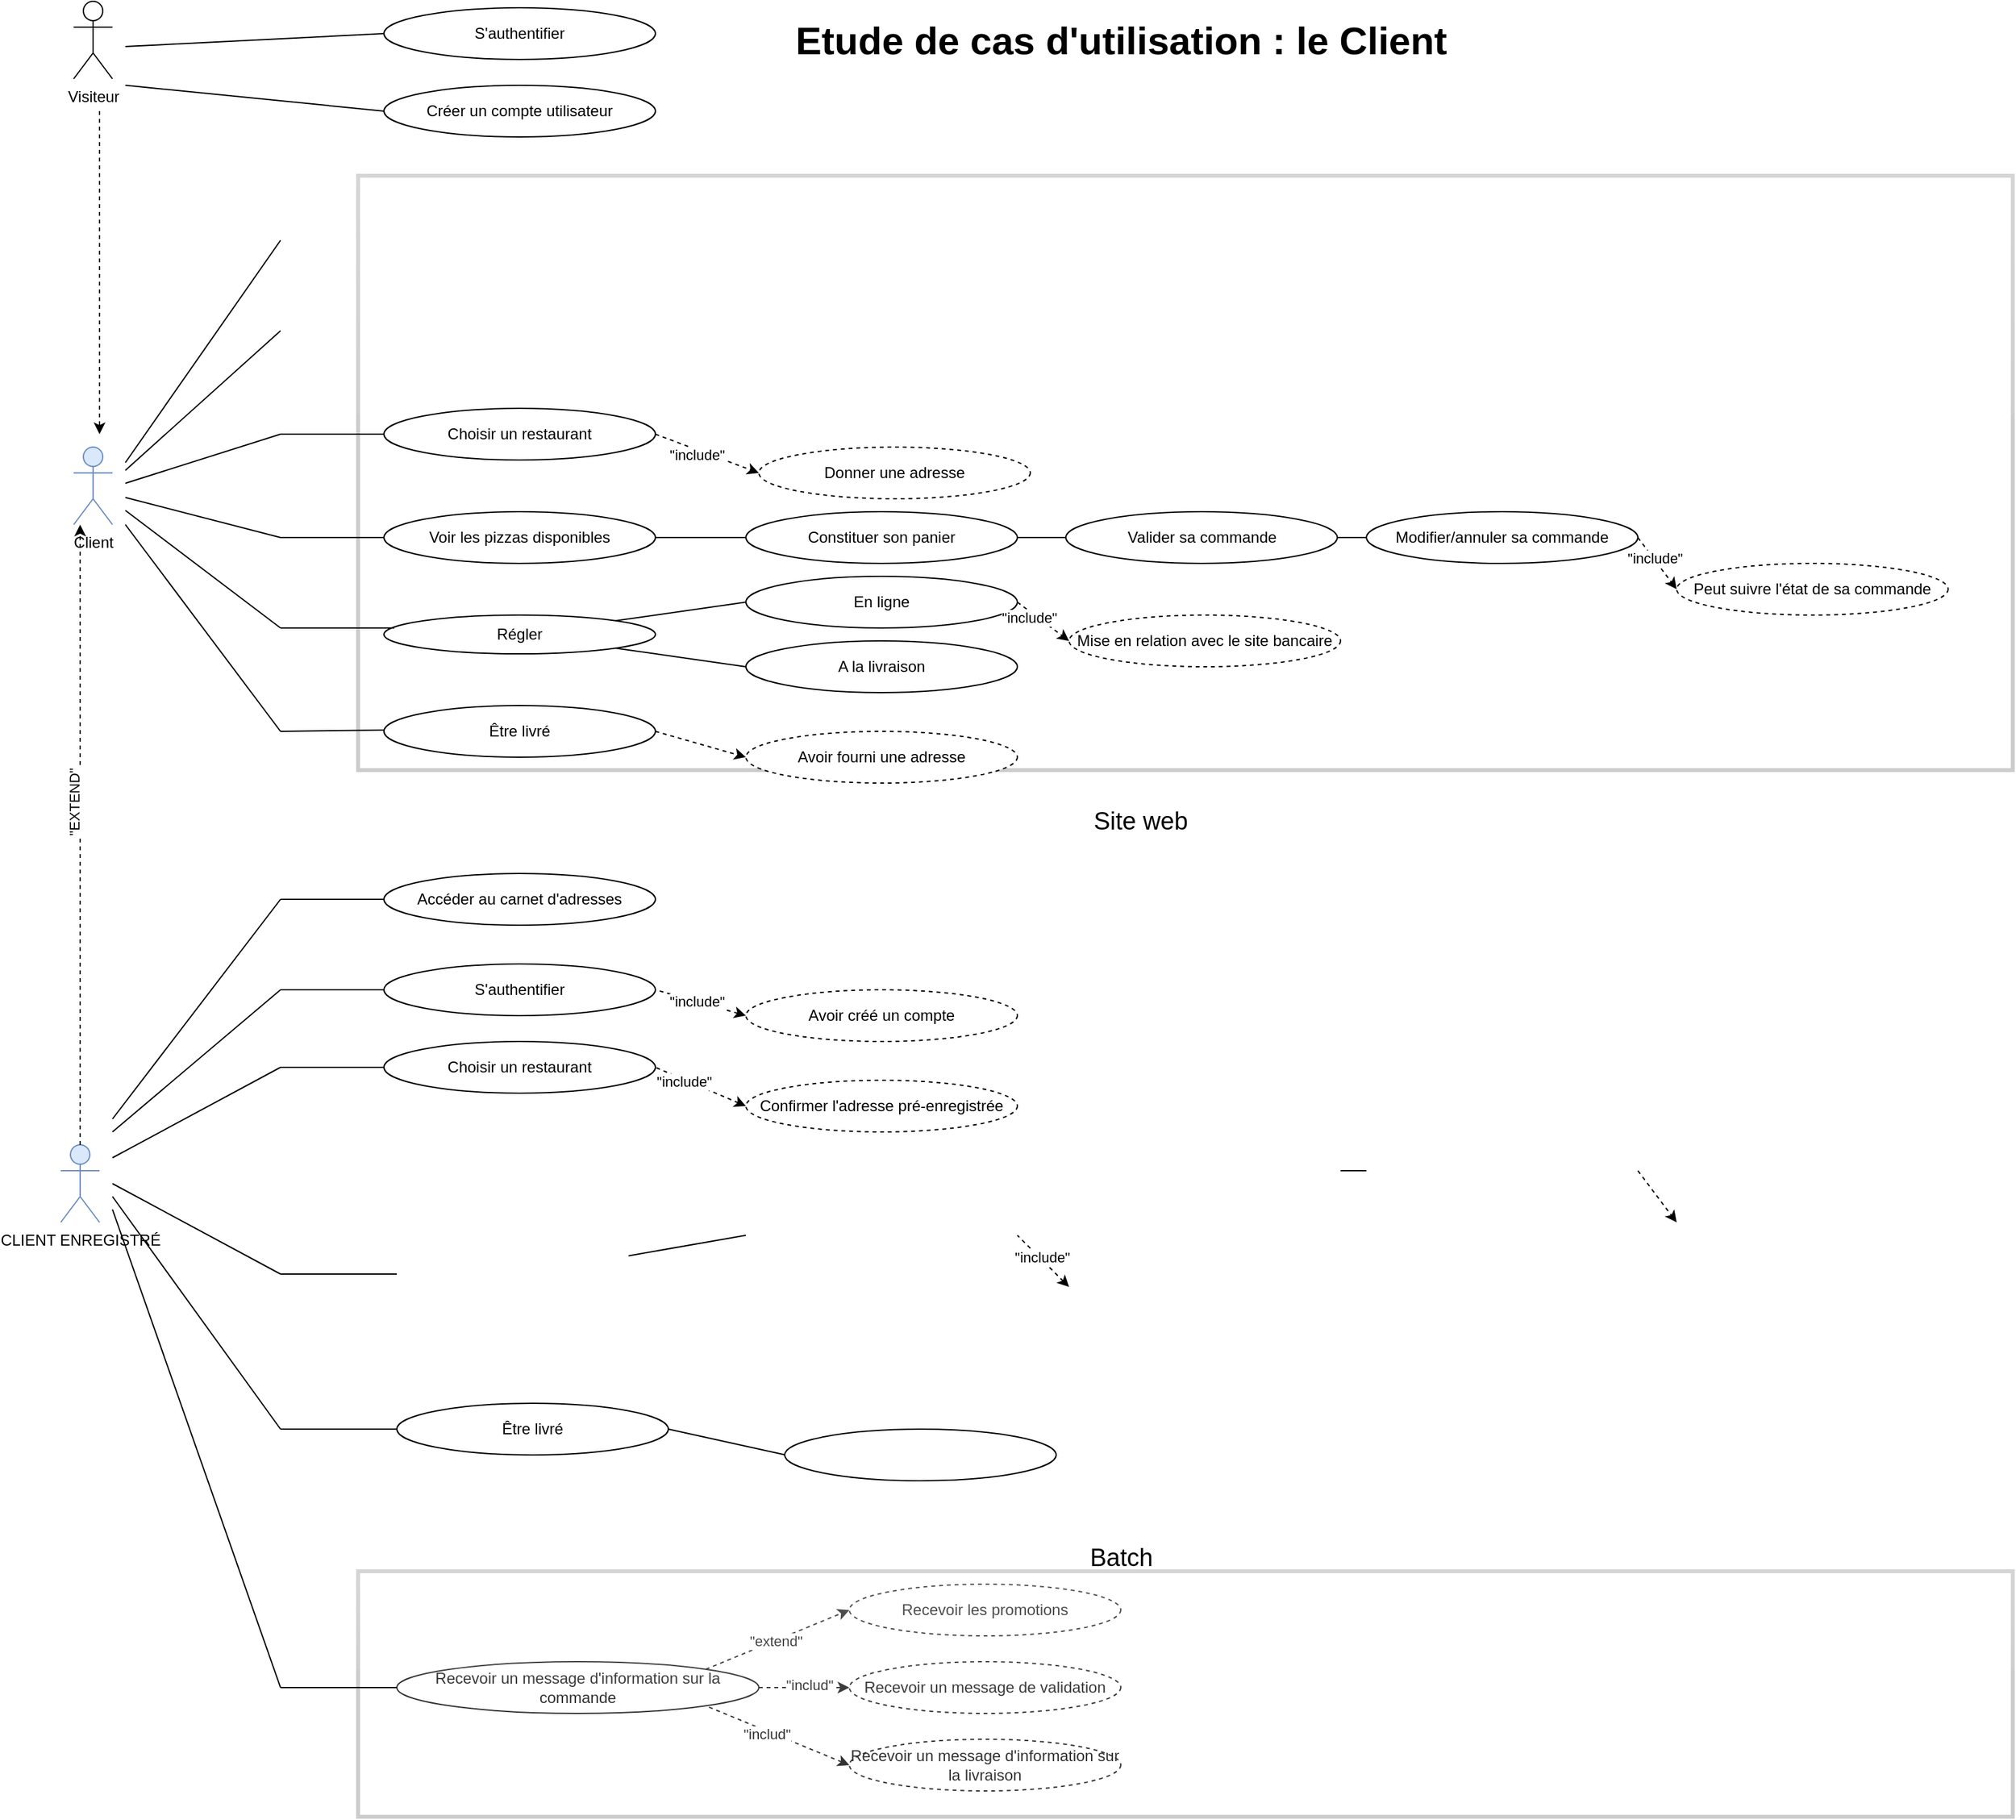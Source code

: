 <mxfile version="13.0.3" type="github">
  <diagram id="K9GapVBDPHIvFuJplNbO" name="Page-1">
    <mxGraphModel dx="1773" dy="1691" grid="1" gridSize="10" guides="1" tooltips="1" connect="1" arrows="1" fold="1" page="1" pageScale="1" pageWidth="827" pageHeight="1169" math="0" shadow="0">
      <root>
        <mxCell id="0" />
        <mxCell id="1" parent="0" />
        <mxCell id="OG27PFwJGwJHBfuaEuk7-60" value="" style="rounded=0;whiteSpace=wrap;html=1;fillColor=#ffffff;strokeWidth=3;strokeColor=#000000;opacity=20;glass=1;perimeterSpacing=0;" parent="1" vertex="1">
          <mxGeometry x="260" y="-470" width="1280" height="460" as="geometry" />
        </mxCell>
        <mxCell id="MGfbBTOL-nACpGUUXOaL-1" value="CLIENT ENREGISTRÉ" style="shape=umlActor;verticalLabelPosition=bottom;labelBackgroundColor=#ffffff;verticalAlign=top;html=1;outlineConnect=0;fillColor=#dae8fc;strokeColor=#6c8ebf;" parent="1" vertex="1">
          <mxGeometry x="30" y="280" width="30" height="60" as="geometry" />
        </mxCell>
        <mxCell id="MGfbBTOL-nACpGUUXOaL-4" value="" style="endArrow=none;html=1;endFill=0;" parent="1" edge="1">
          <mxGeometry width="50" height="50" relative="1" as="geometry">
            <mxPoint x="70" y="260" as="sourcePoint" />
            <mxPoint x="200" y="90" as="targetPoint" />
          </mxGeometry>
        </mxCell>
        <mxCell id="MGfbBTOL-nACpGUUXOaL-7" value="" style="endArrow=none;html=1;endFill=0;entryX=0;entryY=0.5;entryDx=0;entryDy=0;" parent="1" target="MGfbBTOL-nACpGUUXOaL-9" edge="1">
          <mxGeometry width="50" height="50" relative="1" as="geometry">
            <mxPoint x="200" y="90" as="sourcePoint" />
            <mxPoint x="280" y="80" as="targetPoint" />
          </mxGeometry>
        </mxCell>
        <mxCell id="MGfbBTOL-nACpGUUXOaL-9" value="Accéder au carnet d&#39;adresses" style="ellipse;whiteSpace=wrap;html=1;" parent="1" vertex="1">
          <mxGeometry x="280" y="70" width="210" height="40" as="geometry" />
        </mxCell>
        <mxCell id="MGfbBTOL-nACpGUUXOaL-14" value="" style="endArrow=none;dashed=1;html=1;entryX=1;entryY=0.5;entryDx=0;entryDy=0;endFill=0;startArrow=classic;startFill=1;exitX=0;exitY=0.5;exitDx=0;exitDy=0;" parent="1" source="MGfbBTOL-nACpGUUXOaL-62" target="MGfbBTOL-nACpGUUXOaL-34" edge="1">
          <mxGeometry width="50" height="50" relative="1" as="geometry">
            <mxPoint x="530" y="210" as="sourcePoint" />
            <mxPoint x="490" y="155" as="targetPoint" />
          </mxGeometry>
        </mxCell>
        <mxCell id="MGfbBTOL-nACpGUUXOaL-16" value="&quot;include&quot;" style="edgeLabel;html=1;align=center;verticalAlign=middle;resizable=0;points=[];" parent="MGfbBTOL-nACpGUUXOaL-14" vertex="1" connectable="0">
          <mxGeometry x="0.514" relative="1" as="geometry">
            <mxPoint x="14.99" y="3.74" as="offset" />
          </mxGeometry>
        </mxCell>
        <mxCell id="MGfbBTOL-nACpGUUXOaL-34" value="S&#39;authentifier" style="ellipse;whiteSpace=wrap;html=1;" parent="1" vertex="1">
          <mxGeometry x="280" y="140" width="210" height="40" as="geometry" />
        </mxCell>
        <mxCell id="MGfbBTOL-nACpGUUXOaL-38" value="" style="endArrow=none;html=1;" parent="1" edge="1">
          <mxGeometry width="50" height="50" relative="1" as="geometry">
            <mxPoint x="70" y="270" as="sourcePoint" />
            <mxPoint x="200" y="160" as="targetPoint" />
          </mxGeometry>
        </mxCell>
        <mxCell id="MGfbBTOL-nACpGUUXOaL-62" value="Avoir créé un compte" style="ellipse;whiteSpace=wrap;html=1;dashed=1;" parent="1" vertex="1">
          <mxGeometry x="560" y="160" width="210" height="40" as="geometry" />
        </mxCell>
        <mxCell id="MGfbBTOL-nACpGUUXOaL-67" value="" style="endArrow=classic;dashed=1;html=1;exitX=1;exitY=0.5;exitDx=0;exitDy=0;entryX=0;entryY=0.5;entryDx=0;entryDy=0;startArrow=none;startFill=0;endFill=1;" parent="1" edge="1">
          <mxGeometry width="50" height="50" relative="1" as="geometry">
            <mxPoint x="1250" y="300" as="sourcePoint" />
            <mxPoint x="1280" y="340" as="targetPoint" />
          </mxGeometry>
        </mxCell>
        <mxCell id="MGfbBTOL-nACpGUUXOaL-71" value="" style="endArrow=none;html=1;exitX=0;exitY=0.5;exitDx=0;exitDy=0;" parent="1" edge="1">
          <mxGeometry width="50" height="50" relative="1" as="geometry">
            <mxPoint x="290" y="380" as="sourcePoint" />
            <mxPoint x="200" y="380" as="targetPoint" />
          </mxGeometry>
        </mxCell>
        <mxCell id="MGfbBTOL-nACpGUUXOaL-76" value="" style="endArrow=none;html=1;entryX=1;entryY=0.5;entryDx=0;entryDy=0;exitX=0;exitY=0.5;exitDx=0;exitDy=0;" parent="1" edge="1">
          <mxGeometry width="50" height="50" relative="1" as="geometry">
            <mxPoint x="1040" y="300" as="sourcePoint" />
            <mxPoint x="1020" y="300" as="targetPoint" />
          </mxGeometry>
        </mxCell>
        <mxCell id="MGfbBTOL-nACpGUUXOaL-79" value="" style="endArrow=none;html=1;exitX=1;exitY=0;exitDx=0;exitDy=0;entryX=0;entryY=0.5;entryDx=0;entryDy=0;" parent="1" edge="1">
          <mxGeometry width="50" height="50" relative="1" as="geometry">
            <mxPoint x="469.246" y="365.858" as="sourcePoint" />
            <mxPoint x="560" y="350" as="targetPoint" />
          </mxGeometry>
        </mxCell>
        <mxCell id="MGfbBTOL-nACpGUUXOaL-80" value="" style="endArrow=none;html=1;exitX=1;exitY=0.5;exitDx=0;exitDy=0;entryX=0;entryY=0.5;entryDx=0;entryDy=0;" parent="1" source="MGfbBTOL-nACpGUUXOaL-94" edge="1">
          <mxGeometry width="50" height="50" relative="1" as="geometry">
            <mxPoint x="499.996" y="504.142" as="sourcePoint" />
            <mxPoint x="590.75" y="520" as="targetPoint" />
          </mxGeometry>
        </mxCell>
        <mxCell id="MGfbBTOL-nACpGUUXOaL-85" value="" style="endArrow=none;dashed=1;html=1;entryX=1;entryY=0.5;entryDx=0;entryDy=0;exitX=0;exitY=0.5;exitDx=0;exitDy=0;endFill=0;startArrow=classic;startFill=1;" parent="1" edge="1">
          <mxGeometry width="50" height="50" relative="1" as="geometry">
            <mxPoint x="810" y="390" as="sourcePoint" />
            <mxPoint x="770" y="350" as="targetPoint" />
          </mxGeometry>
        </mxCell>
        <mxCell id="MGfbBTOL-nACpGUUXOaL-86" value="&quot;include&quot;" style="edgeLabel;html=1;align=center;verticalAlign=middle;resizable=0;points=[];" parent="MGfbBTOL-nACpGUUXOaL-85" vertex="1" connectable="0">
          <mxGeometry x="-0.338" y="-1" relative="1" as="geometry">
            <mxPoint x="-8.88" y="-9.33" as="offset" />
          </mxGeometry>
        </mxCell>
        <mxCell id="MGfbBTOL-nACpGUUXOaL-90" value="" style="endArrow=none;html=1;entryX=0;entryY=0.5;entryDx=0;entryDy=0;" parent="1" target="MGfbBTOL-nACpGUUXOaL-94" edge="1">
          <mxGeometry width="50" height="50" relative="1" as="geometry">
            <mxPoint x="200" y="500" as="sourcePoint" />
            <mxPoint x="280" y="310" as="targetPoint" />
          </mxGeometry>
        </mxCell>
        <mxCell id="MGfbBTOL-nACpGUUXOaL-94" value="Être livré" style="ellipse;whiteSpace=wrap;html=1;" parent="1" vertex="1">
          <mxGeometry x="290" y="480" width="210" height="40" as="geometry" />
        </mxCell>
        <mxCell id="MGfbBTOL-nACpGUUXOaL-97" value="" style="endArrow=none;html=1;entryX=0;entryY=0.5;entryDx=0;entryDy=0;" parent="1" target="MGfbBTOL-nACpGUUXOaL-34" edge="1">
          <mxGeometry width="50" height="50" relative="1" as="geometry">
            <mxPoint x="200" y="160" as="sourcePoint" />
            <mxPoint x="420" y="240" as="targetPoint" />
          </mxGeometry>
        </mxCell>
        <mxCell id="MGfbBTOL-nACpGUUXOaL-99" value="Choisir un restaurant" style="ellipse;whiteSpace=wrap;html=1;" parent="1" vertex="1">
          <mxGeometry x="280" y="200" width="210" height="40" as="geometry" />
        </mxCell>
        <mxCell id="MGfbBTOL-nACpGUUXOaL-110" value="Confirmer l&#39;adresse pré-enregistrée" style="ellipse;whiteSpace=wrap;html=1;dashed=1;" parent="1" vertex="1">
          <mxGeometry x="560" y="230" width="210" height="40" as="geometry" />
        </mxCell>
        <mxCell id="MGfbBTOL-nACpGUUXOaL-101" value="" style="endArrow=none;html=1;entryX=0;entryY=0.5;entryDx=0;entryDy=0;" parent="1" target="MGfbBTOL-nACpGUUXOaL-99" edge="1">
          <mxGeometry width="50" height="50" relative="1" as="geometry">
            <mxPoint x="200" y="220" as="sourcePoint" />
            <mxPoint x="420" y="240" as="targetPoint" />
          </mxGeometry>
        </mxCell>
        <mxCell id="MGfbBTOL-nACpGUUXOaL-102" value="" style="endArrow=none;html=1;" parent="1" edge="1">
          <mxGeometry width="50" height="50" relative="1" as="geometry">
            <mxPoint x="70" y="290" as="sourcePoint" />
            <mxPoint x="200" y="220" as="targetPoint" />
          </mxGeometry>
        </mxCell>
        <mxCell id="MGfbBTOL-nACpGUUXOaL-113" value="" style="endArrow=none;html=1;dashed=1;entryX=1;entryY=0.5;entryDx=0;entryDy=0;exitX=0;exitY=0.5;exitDx=0;exitDy=0;startArrow=classic;startFill=1;" parent="1" source="MGfbBTOL-nACpGUUXOaL-110" target="MGfbBTOL-nACpGUUXOaL-99" edge="1">
          <mxGeometry width="50" height="50" relative="1" as="geometry">
            <mxPoint x="500" y="340" as="sourcePoint" />
            <mxPoint x="550" y="290" as="targetPoint" />
          </mxGeometry>
        </mxCell>
        <mxCell id="MGfbBTOL-nACpGUUXOaL-114" value="&quot;include&quot;" style="edgeLabel;html=1;align=center;verticalAlign=middle;resizable=0;points=[];" parent="MGfbBTOL-nACpGUUXOaL-113" vertex="1" connectable="0">
          <mxGeometry x="0.379" y="2" relative="1" as="geometry">
            <mxPoint x="1" as="offset" />
          </mxGeometry>
        </mxCell>
        <mxCell id="MGfbBTOL-nACpGUUXOaL-124" value="" style="endArrow=none;html=1;" parent="1" edge="1">
          <mxGeometry width="50" height="50" relative="1" as="geometry">
            <mxPoint x="200" y="380" as="sourcePoint" />
            <mxPoint x="70" y="310" as="targetPoint" />
          </mxGeometry>
        </mxCell>
        <mxCell id="MGfbBTOL-nACpGUUXOaL-125" value="" style="endArrow=none;html=1;" parent="1" edge="1">
          <mxGeometry width="50" height="50" relative="1" as="geometry">
            <mxPoint x="200" y="500" as="sourcePoint" />
            <mxPoint x="70" y="320" as="targetPoint" />
          </mxGeometry>
        </mxCell>
        <mxCell id="MGfbBTOL-nACpGUUXOaL-126" value="&lt;font size=&quot;1&quot;&gt;&lt;b style=&quot;font-size: 30px&quot;&gt;Etude de cas d&#39;utilisation : le Client&lt;/b&gt;&lt;/font&gt;" style="text;html=1;strokeColor=none;fillColor=#ffffff;align=center;verticalAlign=middle;whiteSpace=wrap;rounded=0;" parent="1" vertex="1">
          <mxGeometry x="572.5" y="-600" width="555" height="50" as="geometry" />
        </mxCell>
        <mxCell id="MGfbBTOL-nACpGUUXOaL-130" value="&lt;font style=&quot;font-size: 19px&quot;&gt;Site web&lt;/font&gt;" style="text;html=1;align=center;verticalAlign=middle;resizable=0;points=[];autosize=1;" parent="1" vertex="1">
          <mxGeometry x="820" y="20" width="90" height="20" as="geometry" />
        </mxCell>
        <mxCell id="MGfbBTOL-nACpGUUXOaL-135" value="Recevoir un message d&#39;information sur la commande" style="ellipse;whiteSpace=wrap;html=1;" parent="1" vertex="1">
          <mxGeometry x="290" y="680" width="280" height="40" as="geometry" />
        </mxCell>
        <mxCell id="MGfbBTOL-nACpGUUXOaL-137" value="" style="endArrow=none;html=1;" parent="1" edge="1">
          <mxGeometry width="50" height="50" relative="1" as="geometry">
            <mxPoint x="70" y="330" as="sourcePoint" />
            <mxPoint x="200" y="700" as="targetPoint" />
          </mxGeometry>
        </mxCell>
        <mxCell id="MGfbBTOL-nACpGUUXOaL-139" value="" style="endArrow=classic;dashed=1;html=1;exitX=1;exitY=0;exitDx=0;exitDy=0;entryX=0;entryY=0.5;entryDx=0;entryDy=0;endFill=1;" parent="1" source="MGfbBTOL-nACpGUUXOaL-135" target="MGfbBTOL-nACpGUUXOaL-140" edge="1">
          <mxGeometry width="50" height="50" relative="1" as="geometry">
            <mxPoint x="670" y="700" as="sourcePoint" />
            <mxPoint x="660" y="620" as="targetPoint" />
          </mxGeometry>
        </mxCell>
        <mxCell id="MGfbBTOL-nACpGUUXOaL-141" value="&quot;extend&quot;" style="edgeLabel;html=1;align=center;verticalAlign=middle;resizable=0;points=[];" parent="MGfbBTOL-nACpGUUXOaL-139" vertex="1" connectable="0">
          <mxGeometry x="-0.031" relative="1" as="geometry">
            <mxPoint as="offset" />
          </mxGeometry>
        </mxCell>
        <mxCell id="MGfbBTOL-nACpGUUXOaL-140" value="Recevoir les promotions" style="ellipse;whiteSpace=wrap;html=1;dashed=1;" parent="1" vertex="1">
          <mxGeometry x="640" y="620" width="210" height="40" as="geometry" />
        </mxCell>
        <mxCell id="MGfbBTOL-nACpGUUXOaL-143" value="Recevoir un message de validation&lt;br&gt;" style="ellipse;whiteSpace=wrap;html=1;dashed=1;" parent="1" vertex="1">
          <mxGeometry x="640" y="680" width="210" height="40" as="geometry" />
        </mxCell>
        <mxCell id="MGfbBTOL-nACpGUUXOaL-144" value="" style="endArrow=classic;dashed=1;html=1;entryX=0;entryY=0.5;entryDx=0;entryDy=0;exitX=1;exitY=0.5;exitDx=0;exitDy=0;startArrow=none;startFill=0;endFill=1;" parent="1" source="MGfbBTOL-nACpGUUXOaL-135" target="MGfbBTOL-nACpGUUXOaL-143" edge="1">
          <mxGeometry width="50" height="50" relative="1" as="geometry">
            <mxPoint x="480" y="630" as="sourcePoint" />
            <mxPoint x="530" y="580" as="targetPoint" />
          </mxGeometry>
        </mxCell>
        <mxCell id="MGfbBTOL-nACpGUUXOaL-145" value="&quot;includ&quot;" style="edgeLabel;html=1;align=center;verticalAlign=middle;resizable=0;points=[];" parent="MGfbBTOL-nACpGUUXOaL-144" vertex="1" connectable="0">
          <mxGeometry x="0.107" y="2" relative="1" as="geometry">
            <mxPoint as="offset" />
          </mxGeometry>
        </mxCell>
        <mxCell id="MGfbBTOL-nACpGUUXOaL-146" value="" style="endArrow=none;dashed=1;html=1;entryX=1;entryY=1;entryDx=0;entryDy=0;endFill=0;startArrow=classic;startFill=1;exitX=0;exitY=0.5;exitDx=0;exitDy=0;" parent="1" source="MGfbBTOL-nACpGUUXOaL-147" target="MGfbBTOL-nACpGUUXOaL-135" edge="1">
          <mxGeometry width="50" height="50" relative="1" as="geometry">
            <mxPoint x="630" y="720" as="sourcePoint" />
            <mxPoint x="710" y="520" as="targetPoint" />
          </mxGeometry>
        </mxCell>
        <mxCell id="MGfbBTOL-nACpGUUXOaL-148" value="&quot;includ&quot;" style="edgeLabel;html=1;align=center;verticalAlign=middle;resizable=0;points=[];" parent="MGfbBTOL-nACpGUUXOaL-146" vertex="1" connectable="0">
          <mxGeometry x="0.138" y="2" relative="1" as="geometry">
            <mxPoint as="offset" />
          </mxGeometry>
        </mxCell>
        <mxCell id="MGfbBTOL-nACpGUUXOaL-147" value="Recevoir un message d&#39;information sur la livraison" style="ellipse;whiteSpace=wrap;html=1;dashed=1;" parent="1" vertex="1">
          <mxGeometry x="640" y="740" width="210" height="40" as="geometry" />
        </mxCell>
        <mxCell id="MGfbBTOL-nACpGUUXOaL-149" value="" style="rounded=0;whiteSpace=wrap;html=1;fillColor=#ffffff;strokeWidth=3;strokeColor=#000000;opacity=20;glass=1;perimeterSpacing=0;" parent="1" vertex="1">
          <mxGeometry x="260" y="610" width="1280" height="190" as="geometry" />
        </mxCell>
        <mxCell id="MGfbBTOL-nACpGUUXOaL-150" value="&lt;font style=&quot;font-size: 19px&quot;&gt;Batch&lt;/font&gt;" style="text;html=1;align=center;verticalAlign=middle;resizable=0;points=[];autosize=1;" parent="1" vertex="1">
          <mxGeometry x="820" y="590" width="60" height="20" as="geometry" />
        </mxCell>
        <mxCell id="MGfbBTOL-nACpGUUXOaL-151" value="" style="endArrow=none;html=1;exitX=0;exitY=0.5;exitDx=0;exitDy=0;" parent="1" source="MGfbBTOL-nACpGUUXOaL-135" edge="1">
          <mxGeometry width="50" height="50" relative="1" as="geometry">
            <mxPoint x="580" y="600" as="sourcePoint" />
            <mxPoint x="200" y="700" as="targetPoint" />
          </mxGeometry>
        </mxCell>
        <mxCell id="OG27PFwJGwJHBfuaEuk7-4" value="" style="endArrow=none;html=1;" parent="1" edge="1">
          <mxGeometry width="50" height="50" relative="1" as="geometry">
            <mxPoint x="80" y="-200" as="sourcePoint" />
            <mxPoint x="200" y="-40" as="targetPoint" />
          </mxGeometry>
        </mxCell>
        <mxCell id="OG27PFwJGwJHBfuaEuk7-5" value="" style="endArrow=none;html=1;" parent="1" edge="1">
          <mxGeometry width="50" height="50" relative="1" as="geometry">
            <mxPoint x="200" y="-40" as="sourcePoint" />
            <mxPoint x="280" y="-41" as="targetPoint" />
          </mxGeometry>
        </mxCell>
        <mxCell id="OG27PFwJGwJHBfuaEuk7-6" value="Créer un compte utilisateur" style="ellipse;whiteSpace=wrap;html=1;" parent="1" vertex="1">
          <mxGeometry x="280" y="-540" width="210" height="40" as="geometry" />
        </mxCell>
        <mxCell id="OG27PFwJGwJHBfuaEuk7-8" value="S&#39;authentifier" style="ellipse;whiteSpace=wrap;html=1;" parent="1" vertex="1">
          <mxGeometry x="280" y="-600" width="210" height="40" as="geometry" />
        </mxCell>
        <mxCell id="OG27PFwJGwJHBfuaEuk7-9" value="Choisir un restaurant" style="ellipse;whiteSpace=wrap;html=1;" parent="1" vertex="1">
          <mxGeometry x="280" y="-290" width="210" height="40" as="geometry" />
        </mxCell>
        <mxCell id="OG27PFwJGwJHBfuaEuk7-10" value="Donner une adresse" style="ellipse;whiteSpace=wrap;html=1;dashed=1;" parent="1" vertex="1">
          <mxGeometry x="570" y="-260" width="210" height="40" as="geometry" />
        </mxCell>
        <mxCell id="OG27PFwJGwJHBfuaEuk7-14" value="" style="edgeStyle=orthogonalEdgeStyle;rounded=0;orthogonalLoop=1;jettySize=auto;html=1;endArrow=none;endFill=0;" parent="1" source="OG27PFwJGwJHBfuaEuk7-12" target="OG27PFwJGwJHBfuaEuk7-13" edge="1">
          <mxGeometry relative="1" as="geometry" />
        </mxCell>
        <mxCell id="OG27PFwJGwJHBfuaEuk7-12" value="Voir les pizzas disponibles" style="ellipse;whiteSpace=wrap;html=1;" parent="1" vertex="1">
          <mxGeometry x="280" y="-210" width="210" height="40" as="geometry" />
        </mxCell>
        <mxCell id="OG27PFwJGwJHBfuaEuk7-13" value="Constituer son panier" style="ellipse;whiteSpace=wrap;html=1;" parent="1" vertex="1">
          <mxGeometry x="560" y="-210" width="210" height="40" as="geometry" />
        </mxCell>
        <mxCell id="OG27PFwJGwJHBfuaEuk7-21" value="" style="edgeStyle=orthogonalEdgeStyle;rounded=0;orthogonalLoop=1;jettySize=auto;html=1;endArrow=none;endFill=0;" parent="1" source="OG27PFwJGwJHBfuaEuk7-16" target="OG27PFwJGwJHBfuaEuk7-20" edge="1">
          <mxGeometry relative="1" as="geometry" />
        </mxCell>
        <mxCell id="OG27PFwJGwJHBfuaEuk7-16" value="Valider sa commande" style="ellipse;whiteSpace=wrap;html=1;" parent="1" vertex="1">
          <mxGeometry x="807.5" y="-210" width="210" height="40" as="geometry" />
        </mxCell>
        <mxCell id="OG27PFwJGwJHBfuaEuk7-20" value="Modifier/annuler sa commande" style="ellipse;whiteSpace=wrap;html=1;" parent="1" vertex="1">
          <mxGeometry x="1040" y="-210" width="210" height="40" as="geometry" />
        </mxCell>
        <mxCell id="OG27PFwJGwJHBfuaEuk7-19" value="" style="endArrow=none;html=1;entryX=0;entryY=0.5;entryDx=0;entryDy=0;exitX=1;exitY=0.5;exitDx=0;exitDy=0;" parent="1" source="OG27PFwJGwJHBfuaEuk7-13" target="OG27PFwJGwJHBfuaEuk7-16" edge="1">
          <mxGeometry width="50" height="50" relative="1" as="geometry">
            <mxPoint x="690" y="90" as="sourcePoint" />
            <mxPoint x="740" y="40" as="targetPoint" />
          </mxGeometry>
        </mxCell>
        <mxCell id="OG27PFwJGwJHBfuaEuk7-22" value="Peut suivre l&#39;état de sa commande" style="ellipse;whiteSpace=wrap;html=1;dashed=1;" parent="1" vertex="1">
          <mxGeometry x="1280" y="-170" width="210" height="40" as="geometry" />
        </mxCell>
        <mxCell id="OG27PFwJGwJHBfuaEuk7-23" value="" style="endArrow=classic;html=1;entryX=0;entryY=0.5;entryDx=0;entryDy=0;exitX=1;exitY=0.5;exitDx=0;exitDy=0;dashed=1;" parent="1" source="OG27PFwJGwJHBfuaEuk7-20" target="OG27PFwJGwJHBfuaEuk7-22" edge="1">
          <mxGeometry width="50" height="50" relative="1" as="geometry">
            <mxPoint x="1140" y="130" as="sourcePoint" />
            <mxPoint x="1190" y="80" as="targetPoint" />
          </mxGeometry>
        </mxCell>
        <mxCell id="OG27PFwJGwJHBfuaEuk7-35" value="&quot;include&quot;" style="edgeLabel;html=1;align=center;verticalAlign=middle;resizable=0;points=[];" parent="OG27PFwJGwJHBfuaEuk7-23" vertex="1" connectable="0">
          <mxGeometry x="-0.176" y="1" relative="1" as="geometry">
            <mxPoint as="offset" />
          </mxGeometry>
        </mxCell>
        <mxCell id="OG27PFwJGwJHBfuaEuk7-24" value="Régler" style="ellipse;whiteSpace=wrap;html=1;" parent="1" vertex="1">
          <mxGeometry x="280" y="-130" width="210" height="30" as="geometry" />
        </mxCell>
        <mxCell id="OG27PFwJGwJHBfuaEuk7-25" value="En ligne" style="ellipse;whiteSpace=wrap;html=1;" parent="1" vertex="1">
          <mxGeometry x="560" y="-160" width="210" height="40" as="geometry" />
        </mxCell>
        <mxCell id="OG27PFwJGwJHBfuaEuk7-27" value="A la livraison" style="ellipse;whiteSpace=wrap;html=1;" parent="1" vertex="1">
          <mxGeometry x="560" y="-110" width="210" height="40" as="geometry" />
        </mxCell>
        <mxCell id="OG27PFwJGwJHBfuaEuk7-28" value="" style="endArrow=none;html=1;entryX=0;entryY=0.5;entryDx=0;entryDy=0;exitX=1;exitY=0;exitDx=0;exitDy=0;" parent="1" source="OG27PFwJGwJHBfuaEuk7-24" target="OG27PFwJGwJHBfuaEuk7-25" edge="1">
          <mxGeometry width="50" height="50" relative="1" as="geometry">
            <mxPoint x="590" y="-150" as="sourcePoint" />
            <mxPoint x="640" y="-200" as="targetPoint" />
          </mxGeometry>
        </mxCell>
        <mxCell id="OG27PFwJGwJHBfuaEuk7-30" value="" style="endArrow=none;html=1;exitX=1;exitY=1;exitDx=0;exitDy=0;entryX=0;entryY=0.5;entryDx=0;entryDy=0;" parent="1" source="OG27PFwJGwJHBfuaEuk7-24" target="OG27PFwJGwJHBfuaEuk7-27" edge="1">
          <mxGeometry width="50" height="50" relative="1" as="geometry">
            <mxPoint x="590" y="-170" as="sourcePoint" />
            <mxPoint x="640" y="-220" as="targetPoint" />
          </mxGeometry>
        </mxCell>
        <mxCell id="OG27PFwJGwJHBfuaEuk7-31" value="Mise en relation avec le site bancaire" style="ellipse;whiteSpace=wrap;html=1;dashed=1;" parent="1" vertex="1">
          <mxGeometry x="810" y="-130" width="210" height="40" as="geometry" />
        </mxCell>
        <mxCell id="OG27PFwJGwJHBfuaEuk7-33" value="" style="endArrow=classic;html=1;entryX=0;entryY=0.5;entryDx=0;entryDy=0;exitX=1;exitY=0.5;exitDx=0;exitDy=0;dashed=1;" parent="1" source="OG27PFwJGwJHBfuaEuk7-25" target="OG27PFwJGwJHBfuaEuk7-31" edge="1">
          <mxGeometry width="50" height="50" relative="1" as="geometry">
            <mxPoint x="890" y="-20" as="sourcePoint" />
            <mxPoint x="940" y="-70" as="targetPoint" />
          </mxGeometry>
        </mxCell>
        <mxCell id="OG27PFwJGwJHBfuaEuk7-34" value="&quot;include&quot;" style="edgeLabel;html=1;align=center;verticalAlign=middle;resizable=0;points=[];" parent="OG27PFwJGwJHBfuaEuk7-33" vertex="1" connectable="0">
          <mxGeometry x="-0.428" y="-4" relative="1" as="geometry">
            <mxPoint as="offset" />
          </mxGeometry>
        </mxCell>
        <mxCell id="OG27PFwJGwJHBfuaEuk7-36" value="Être livré" style="ellipse;whiteSpace=wrap;html=1;" parent="1" vertex="1">
          <mxGeometry x="280" y="-60" width="210" height="40" as="geometry" />
        </mxCell>
        <mxCell id="OG27PFwJGwJHBfuaEuk7-38" value="Avoir fourni une adresse" style="ellipse;whiteSpace=wrap;html=1;dashed=1;" parent="1" vertex="1">
          <mxGeometry x="560" y="-40" width="210" height="40" as="geometry" />
        </mxCell>
        <mxCell id="OG27PFwJGwJHBfuaEuk7-39" value="" style="endArrow=classic;dashed=1;html=1;exitX=1;exitY=0.5;exitDx=0;exitDy=0;entryX=0;entryY=0.5;entryDx=0;entryDy=0;endFill=1;" parent="1" source="OG27PFwJGwJHBfuaEuk7-36" target="OG27PFwJGwJHBfuaEuk7-38" edge="1">
          <mxGeometry width="50" height="50" relative="1" as="geometry">
            <mxPoint x="690" y="-210" as="sourcePoint" />
            <mxPoint x="550" y="-20" as="targetPoint" />
          </mxGeometry>
        </mxCell>
        <mxCell id="OG27PFwJGwJHBfuaEuk7-42" value="" style="endArrow=none;html=1;entryX=0;entryY=0.5;entryDx=0;entryDy=0;" parent="1" target="OG27PFwJGwJHBfuaEuk7-9" edge="1">
          <mxGeometry width="50" height="50" relative="1" as="geometry">
            <mxPoint x="200" y="-270" as="sourcePoint" />
            <mxPoint x="460" y="-250" as="targetPoint" />
          </mxGeometry>
        </mxCell>
        <mxCell id="OG27PFwJGwJHBfuaEuk7-43" value="" style="endArrow=none;html=1;entryX=0;entryY=0.5;entryDx=0;entryDy=0;" parent="1" target="OG27PFwJGwJHBfuaEuk7-12" edge="1">
          <mxGeometry width="50" height="50" relative="1" as="geometry">
            <mxPoint x="200" y="-190" as="sourcePoint" />
            <mxPoint x="460" y="-250" as="targetPoint" />
          </mxGeometry>
        </mxCell>
        <mxCell id="OG27PFwJGwJHBfuaEuk7-45" value="" style="endArrow=none;html=1;" parent="1" edge="1">
          <mxGeometry width="50" height="50" relative="1" as="geometry">
            <mxPoint x="80" y="-211" as="sourcePoint" />
            <mxPoint x="200" y="-120" as="targetPoint" />
          </mxGeometry>
        </mxCell>
        <mxCell id="OG27PFwJGwJHBfuaEuk7-46" value="" style="endArrow=none;html=1;" parent="1" edge="1">
          <mxGeometry width="50" height="50" relative="1" as="geometry">
            <mxPoint x="80" y="-221" as="sourcePoint" />
            <mxPoint x="200" y="-190" as="targetPoint" />
          </mxGeometry>
        </mxCell>
        <mxCell id="OG27PFwJGwJHBfuaEuk7-48" value="" style="endArrow=none;html=1;exitX=0.038;exitY=0.333;exitDx=0;exitDy=0;exitPerimeter=0;" parent="1" source="OG27PFwJGwJHBfuaEuk7-24" edge="1">
          <mxGeometry width="50" height="50" relative="1" as="geometry">
            <mxPoint x="410" y="60" as="sourcePoint" />
            <mxPoint x="200" y="-120" as="targetPoint" />
          </mxGeometry>
        </mxCell>
        <mxCell id="OG27PFwJGwJHBfuaEuk7-50" value="" style="endArrow=none;html=1;endFill=0;" parent="1" edge="1">
          <mxGeometry width="50" height="50" relative="1" as="geometry">
            <mxPoint x="80" y="-232" as="sourcePoint" />
            <mxPoint x="200" y="-270" as="targetPoint" />
          </mxGeometry>
        </mxCell>
        <mxCell id="OG27PFwJGwJHBfuaEuk7-51" value="" style="endArrow=none;html=1;" parent="1" edge="1">
          <mxGeometry width="50" height="50" relative="1" as="geometry">
            <mxPoint x="80" y="-242" as="sourcePoint" />
            <mxPoint x="200" y="-350" as="targetPoint" />
          </mxGeometry>
        </mxCell>
        <mxCell id="OG27PFwJGwJHBfuaEuk7-52" value="" style="endArrow=none;html=1;" parent="1" edge="1">
          <mxGeometry width="50" height="50" relative="1" as="geometry">
            <mxPoint x="80" y="-248" as="sourcePoint" />
            <mxPoint x="200" y="-420" as="targetPoint" />
          </mxGeometry>
        </mxCell>
        <mxCell id="OG27PFwJGwJHBfuaEuk7-53" value="Client" style="shape=umlActor;verticalLabelPosition=bottom;labelBackgroundColor=#ffffff;verticalAlign=top;html=1;outlineConnect=0;fillColor=#dae8fc;strokeColor=#6c8ebf;" parent="1" vertex="1">
          <mxGeometry x="40" y="-260" width="30" height="60" as="geometry" />
        </mxCell>
        <mxCell id="OG27PFwJGwJHBfuaEuk7-58" value="" style="endArrow=classic;html=1;dashed=1;exitX=0.5;exitY=0;exitDx=0;exitDy=0;exitPerimeter=0;" parent="1" edge="1" source="MGfbBTOL-nACpGUUXOaL-1">
          <mxGeometry width="50" height="50" relative="1" as="geometry">
            <mxPoint x="140" y="50" as="sourcePoint" />
            <mxPoint x="45" y="-200" as="targetPoint" />
          </mxGeometry>
        </mxCell>
        <mxCell id="OG27PFwJGwJHBfuaEuk7-59" value="&quot;EXTEND&quot;&lt;br&gt;" style="edgeLabel;html=1;align=center;verticalAlign=middle;resizable=0;points=[];rotation=270;" parent="OG27PFwJGwJHBfuaEuk7-58" vertex="1" connectable="0">
          <mxGeometry x="0.25" y="2" relative="1" as="geometry">
            <mxPoint x="-3" y="35" as="offset" />
          </mxGeometry>
        </mxCell>
        <mxCell id="9LJ6ZO7ZTpFZ964VYEQy-1" value="" style="endArrow=classic;html=1;entryX=0;entryY=0.5;entryDx=0;entryDy=0;exitX=1;exitY=0.5;exitDx=0;exitDy=0;dashed=1;" edge="1" parent="1" source="OG27PFwJGwJHBfuaEuk7-9" target="OG27PFwJGwJHBfuaEuk7-10">
          <mxGeometry width="50" height="50" relative="1" as="geometry">
            <mxPoint x="490" y="-270" as="sourcePoint" />
            <mxPoint x="570" y="-240" as="targetPoint" />
          </mxGeometry>
        </mxCell>
        <mxCell id="9LJ6ZO7ZTpFZ964VYEQy-2" value="&quot;include&quot;" style="edgeLabel;html=1;align=center;verticalAlign=middle;resizable=0;points=[];" vertex="1" connectable="0" parent="9LJ6ZO7ZTpFZ964VYEQy-1">
          <mxGeometry x="-0.169" y="-3" relative="1" as="geometry">
            <mxPoint as="offset" />
          </mxGeometry>
        </mxCell>
        <mxCell id="9LJ6ZO7ZTpFZ964VYEQy-3" value="Visiteur" style="shape=umlActor;verticalLabelPosition=bottom;labelBackgroundColor=#ffffff;verticalAlign=top;html=1;outlineConnect=0;" vertex="1" parent="1">
          <mxGeometry x="40" y="-605" width="30" height="60" as="geometry" />
        </mxCell>
        <mxCell id="9LJ6ZO7ZTpFZ964VYEQy-4" value="" style="endArrow=classic;html=1;dashed=1;" edge="1" parent="1">
          <mxGeometry width="50" height="50" relative="1" as="geometry">
            <mxPoint x="60" y="-520" as="sourcePoint" />
            <mxPoint x="60" y="-270" as="targetPoint" />
          </mxGeometry>
        </mxCell>
        <mxCell id="9LJ6ZO7ZTpFZ964VYEQy-5" value="" style="endArrow=none;html=1;entryX=0;entryY=0.5;entryDx=0;entryDy=0;" edge="1" parent="1" target="OG27PFwJGwJHBfuaEuk7-8">
          <mxGeometry width="50" height="50" relative="1" as="geometry">
            <mxPoint x="80" y="-570" as="sourcePoint" />
            <mxPoint x="280" y="-500" as="targetPoint" />
          </mxGeometry>
        </mxCell>
        <mxCell id="9LJ6ZO7ZTpFZ964VYEQy-6" value="" style="endArrow=none;html=1;entryX=0;entryY=0.5;entryDx=0;entryDy=0;" edge="1" parent="1" target="OG27PFwJGwJHBfuaEuk7-6">
          <mxGeometry width="50" height="50" relative="1" as="geometry">
            <mxPoint x="80" y="-540" as="sourcePoint" />
            <mxPoint x="280" y="-500" as="targetPoint" />
          </mxGeometry>
        </mxCell>
        <mxCell id="9LJ6ZO7ZTpFZ964VYEQy-7" value="" style="ellipse;whiteSpace=wrap;html=1;" vertex="1" parent="1">
          <mxGeometry x="590" y="500" width="210" height="40" as="geometry" />
        </mxCell>
      </root>
    </mxGraphModel>
  </diagram>
</mxfile>

